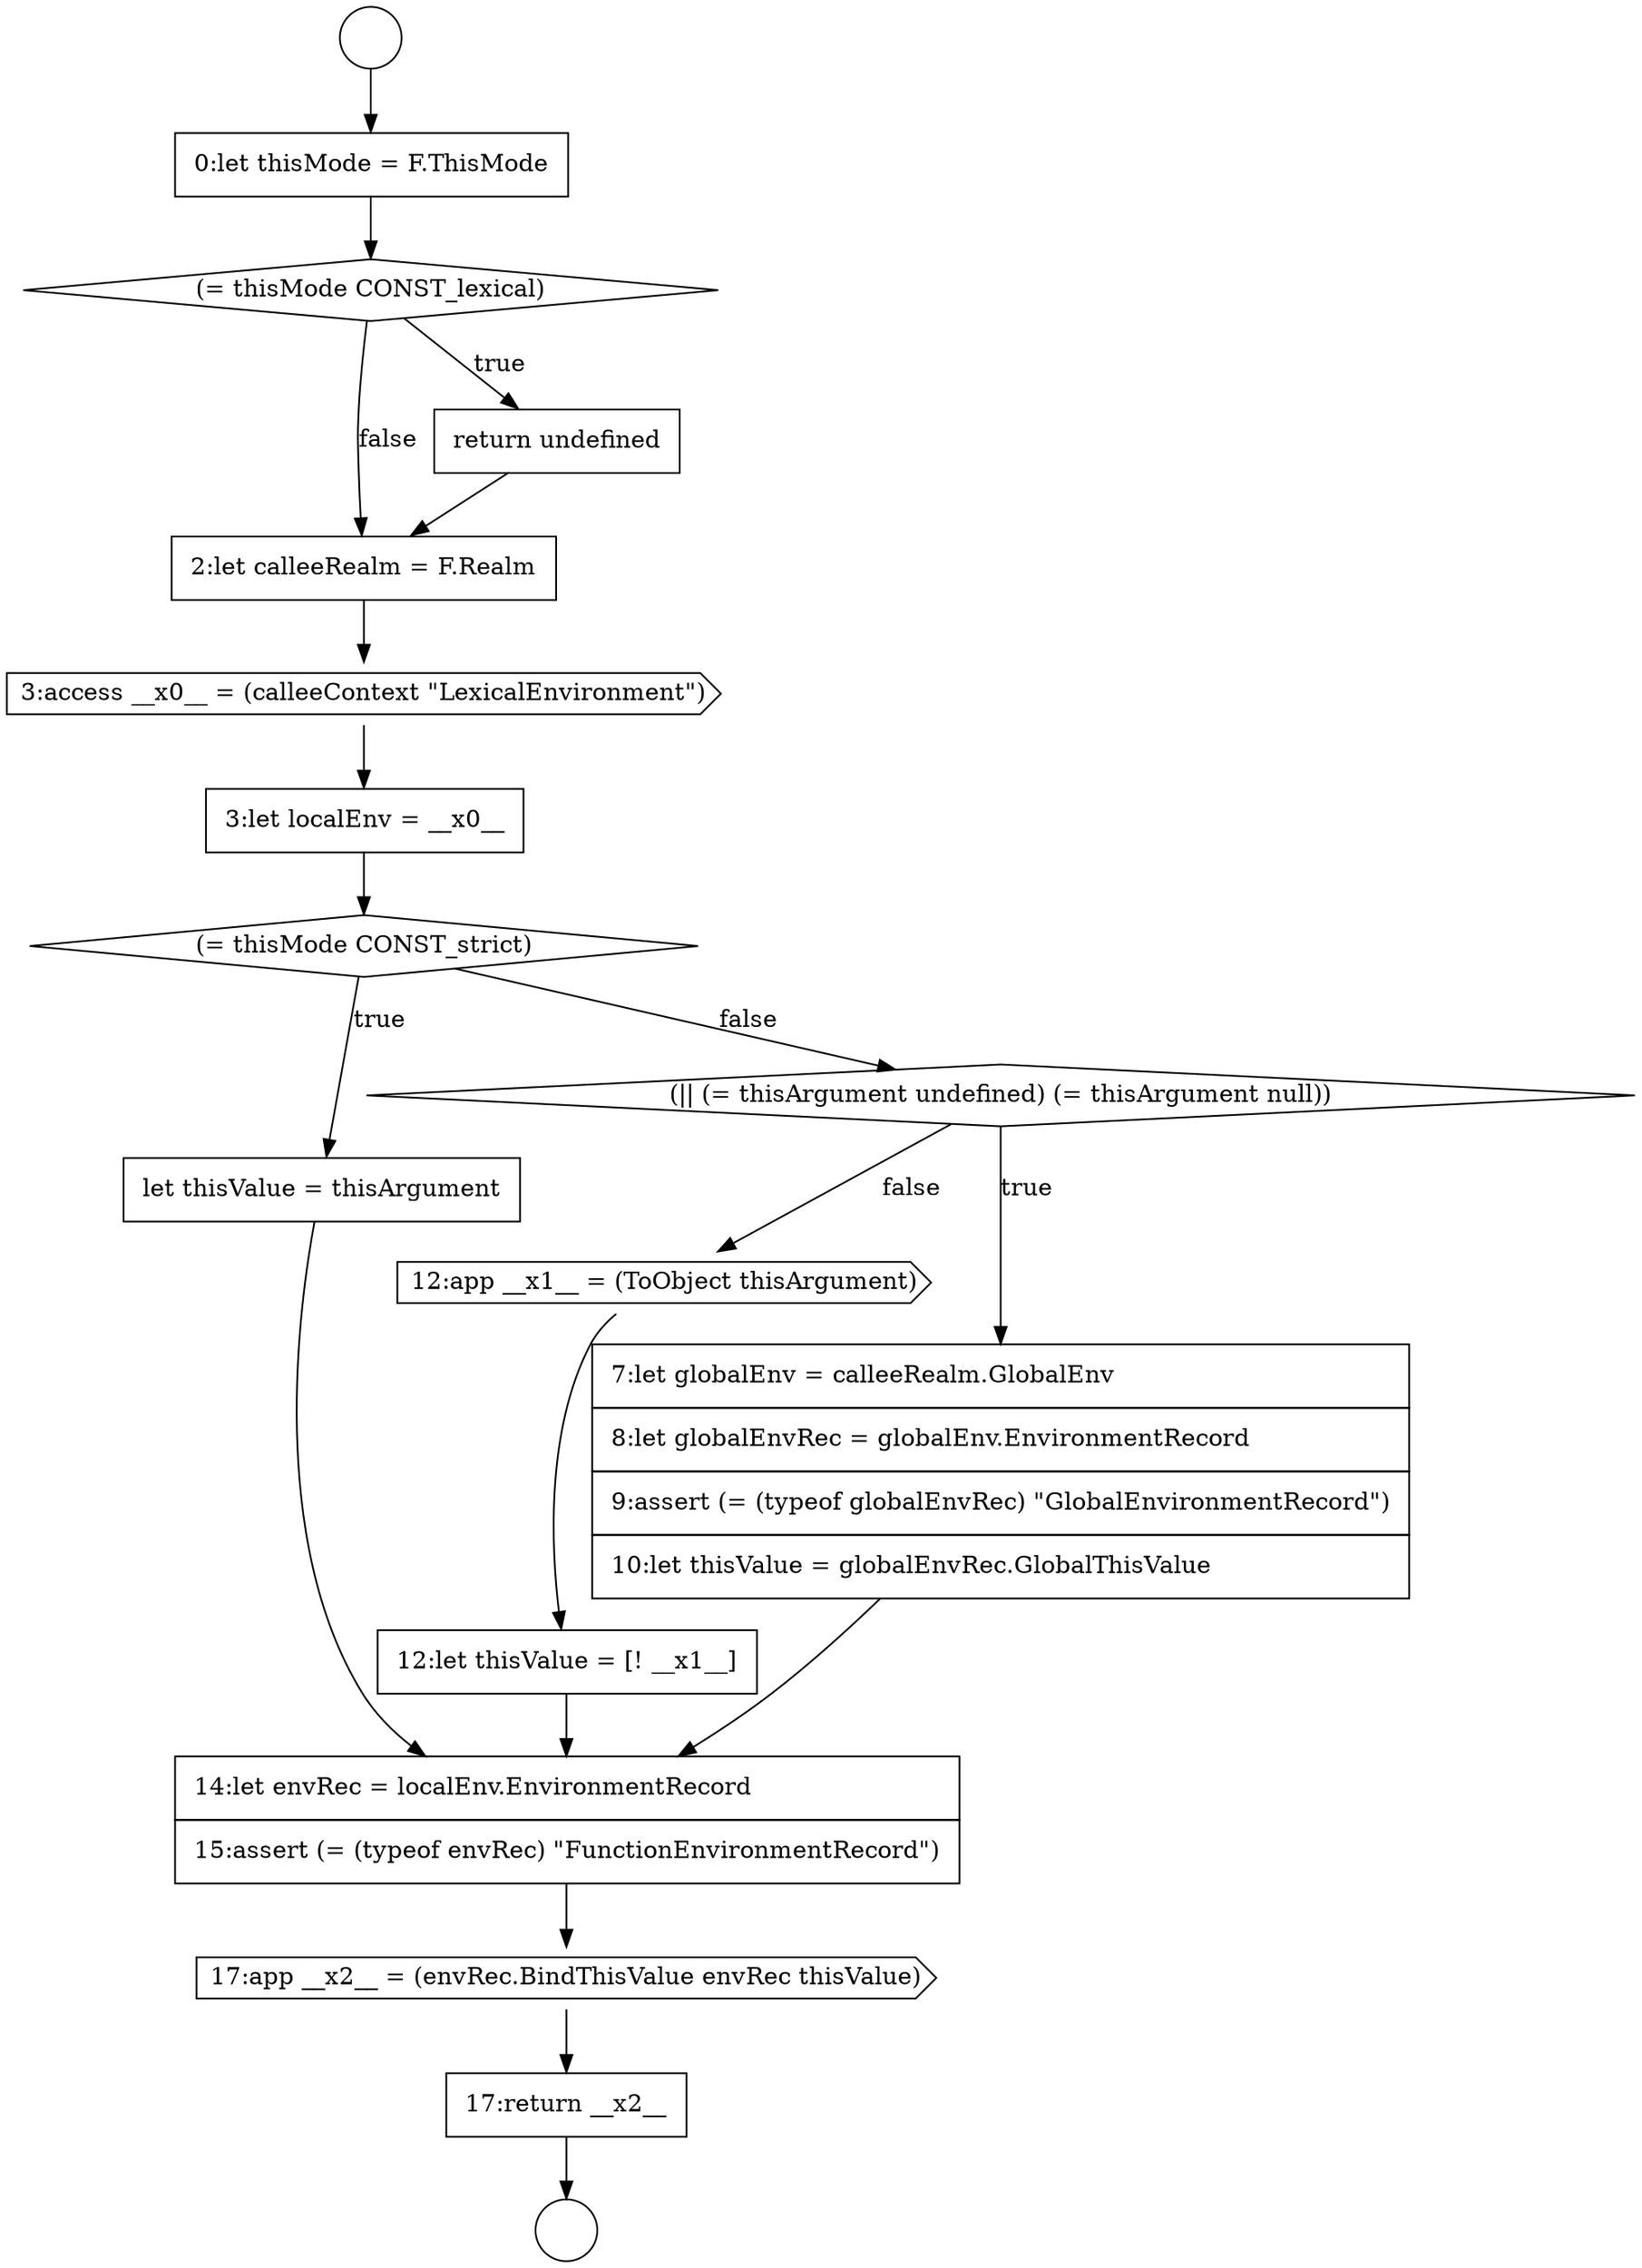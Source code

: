 digraph {
  node1818 [shape=cds, label=<<font color="black">12:app __x1__ = (ToObject thisArgument)</font>> color="black" fillcolor="white" style=filled]
  node1808 [shape=none, margin=0, label=<<font color="black">
    <table border="0" cellborder="1" cellspacing="0" cellpadding="10">
      <tr><td align="left">0:let thisMode = F.ThisMode</td></tr>
    </table>
  </font>> color="black" fillcolor="white" style=filled]
  node1815 [shape=none, margin=0, label=<<font color="black">
    <table border="0" cellborder="1" cellspacing="0" cellpadding="10">
      <tr><td align="left">let thisValue = thisArgument</td></tr>
    </table>
  </font>> color="black" fillcolor="white" style=filled]
  node1811 [shape=none, margin=0, label=<<font color="black">
    <table border="0" cellborder="1" cellspacing="0" cellpadding="10">
      <tr><td align="left">2:let calleeRealm = F.Realm</td></tr>
    </table>
  </font>> color="black" fillcolor="white" style=filled]
  node1819 [shape=none, margin=0, label=<<font color="black">
    <table border="0" cellborder="1" cellspacing="0" cellpadding="10">
      <tr><td align="left">12:let thisValue = [! __x1__]</td></tr>
    </table>
  </font>> color="black" fillcolor="white" style=filled]
  node1810 [shape=none, margin=0, label=<<font color="black">
    <table border="0" cellborder="1" cellspacing="0" cellpadding="10">
      <tr><td align="left">return undefined</td></tr>
    </table>
  </font>> color="black" fillcolor="white" style=filled]
  node1814 [shape=diamond, label=<<font color="black">(= thisMode CONST_strict)</font>> color="black" fillcolor="white" style=filled]
  node1806 [shape=circle label=" " color="black" fillcolor="white" style=filled]
  node1809 [shape=diamond, label=<<font color="black">(= thisMode CONST_lexical)</font>> color="black" fillcolor="white" style=filled]
  node1813 [shape=none, margin=0, label=<<font color="black">
    <table border="0" cellborder="1" cellspacing="0" cellpadding="10">
      <tr><td align="left">3:let localEnv = __x0__</td></tr>
    </table>
  </font>> color="black" fillcolor="white" style=filled]
  node1822 [shape=none, margin=0, label=<<font color="black">
    <table border="0" cellborder="1" cellspacing="0" cellpadding="10">
      <tr><td align="left">17:return __x2__</td></tr>
    </table>
  </font>> color="black" fillcolor="white" style=filled]
  node1816 [shape=diamond, label=<<font color="black">(|| (= thisArgument undefined) (= thisArgument null))</font>> color="black" fillcolor="white" style=filled]
  node1812 [shape=cds, label=<<font color="black">3:access __x0__ = (calleeContext &quot;LexicalEnvironment&quot;)</font>> color="black" fillcolor="white" style=filled]
  node1821 [shape=cds, label=<<font color="black">17:app __x2__ = (envRec.BindThisValue envRec thisValue)</font>> color="black" fillcolor="white" style=filled]
  node1820 [shape=none, margin=0, label=<<font color="black">
    <table border="0" cellborder="1" cellspacing="0" cellpadding="10">
      <tr><td align="left">14:let envRec = localEnv.EnvironmentRecord</td></tr>
      <tr><td align="left">15:assert (= (typeof envRec) &quot;FunctionEnvironmentRecord&quot;)</td></tr>
    </table>
  </font>> color="black" fillcolor="white" style=filled]
  node1817 [shape=none, margin=0, label=<<font color="black">
    <table border="0" cellborder="1" cellspacing="0" cellpadding="10">
      <tr><td align="left">7:let globalEnv = calleeRealm.GlobalEnv</td></tr>
      <tr><td align="left">8:let globalEnvRec = globalEnv.EnvironmentRecord</td></tr>
      <tr><td align="left">9:assert (= (typeof globalEnvRec) &quot;GlobalEnvironmentRecord&quot;)</td></tr>
      <tr><td align="left">10:let thisValue = globalEnvRec.GlobalThisValue</td></tr>
    </table>
  </font>> color="black" fillcolor="white" style=filled]
  node1807 [shape=circle label=" " color="black" fillcolor="white" style=filled]
  node1822 -> node1807 [ color="black"]
  node1818 -> node1819 [ color="black"]
  node1814 -> node1815 [label=<<font color="black">true</font>> color="black"]
  node1814 -> node1816 [label=<<font color="black">false</font>> color="black"]
  node1817 -> node1820 [ color="black"]
  node1816 -> node1817 [label=<<font color="black">true</font>> color="black"]
  node1816 -> node1818 [label=<<font color="black">false</font>> color="black"]
  node1821 -> node1822 [ color="black"]
  node1812 -> node1813 [ color="black"]
  node1811 -> node1812 [ color="black"]
  node1808 -> node1809 [ color="black"]
  node1813 -> node1814 [ color="black"]
  node1820 -> node1821 [ color="black"]
  node1819 -> node1820 [ color="black"]
  node1810 -> node1811 [ color="black"]
  node1806 -> node1808 [ color="black"]
  node1815 -> node1820 [ color="black"]
  node1809 -> node1810 [label=<<font color="black">true</font>> color="black"]
  node1809 -> node1811 [label=<<font color="black">false</font>> color="black"]
}
